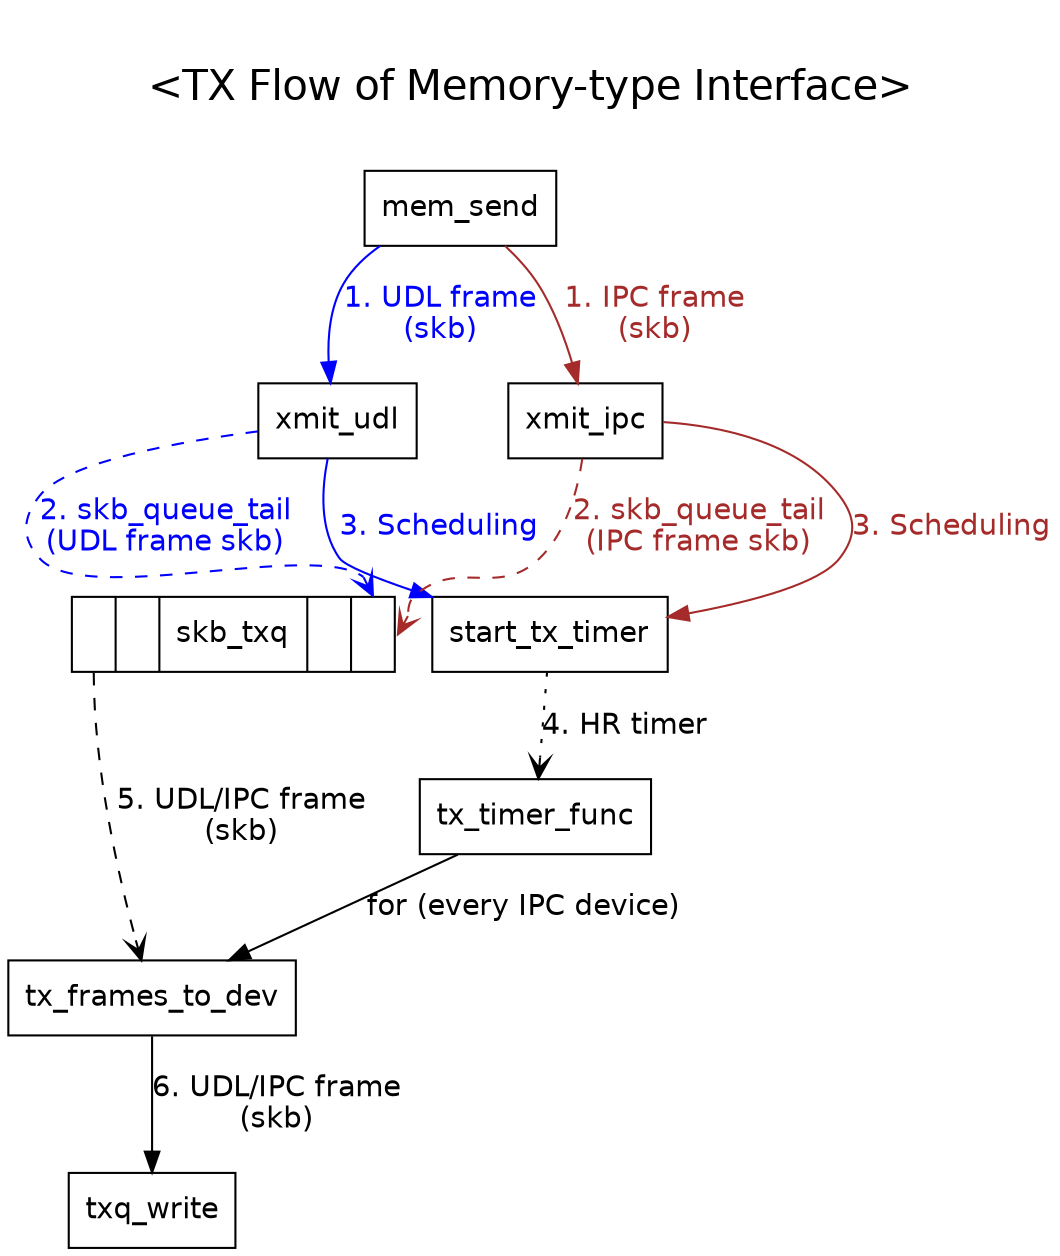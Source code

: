 digraph mem_tx {
graph [
	label="\n<TX Flow of Memory-type Interface>\n\n"
	labelloc="top"
	fontname="Helvetica"
	fontsize=20
];

node [shape=box fontname="Helvetica"];

edge [fontname="Helvetica"];

node []
	mem_send [
		label="mem_send"
		URL="@ref mem_send"
	];

	xmit_udl [
		label="xmit_udl"
		URL="@ref xmit_udl"
	];

	xmit_ipc [
		label="xmit_ipc"
		URL="@ref xmit_ipc"
	];

	skb_txq [
		shape=record
		label="<f0>| |skb_txq| |<f1>"
	];

	start_tx_timer [
		label="start_tx_timer"
		URL="@ref start_tx_timer"
	];

	tx_timer_func [
		label="tx_timer_func"
		URL="@ref tx_timer_func"
	];

	tx_frames_to_dev [
		label="tx_frames_to_dev"
		URL="@ref tx_frames_to_dev"
	];

	txq_write [
		label="txq_write"
		URL="@ref txq_write"
	];

edge [color=blue fontcolor=blue];
	mem_send -> xmit_udl [
		label="1. UDL frame\n(skb)"
	];

	xmit_udl -> skb_txq:f1 [
		label="2. skb_queue_tail\n(UDL frame skb)"
		arrowhead=vee
		style=dashed
	];

	xmit_udl -> start_tx_timer [
		label="3. Scheduling"
	];

edge [color=brown fontcolor=brown];
	mem_send -> xmit_ipc [
		label="1. IPC frame\n(skb)"
	];

	xmit_ipc -> skb_txq:f1 [
		label="2. skb_queue_tail\n(IPC frame skb)"
		arrowhead=vee
		style=dashed
	];

	xmit_ipc -> start_tx_timer [
		label="3. Scheduling"
	];

edge [color=black fontcolor=black];
	start_tx_timer -> tx_timer_func [
		label="4. HR timer"
		arrowhead=vee
		style=dotted
	];

	tx_timer_func -> tx_frames_to_dev [
		label="for (every IPC device)"
	];

	skb_txq:f0 -> tx_frames_to_dev [
		label="5. UDL/IPC frame\n(skb)"
		arrowhead=vee
		style=dashed
	];

	tx_frames_to_dev -> txq_write [
		label="6. UDL/IPC frame\n(skb)"
	];
}
